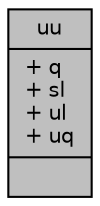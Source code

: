 digraph "uu"
{
 // LATEX_PDF_SIZE
  edge [fontname="Helvetica",fontsize="10",labelfontname="Helvetica",labelfontsize="10"];
  node [fontname="Helvetica",fontsize="10",shape=record];
  Node1 [label="{uu\n|+ q\l+ sl\l+ ul\l+ uq\l|}",height=0.2,width=0.4,color="black", fillcolor="grey75", style="filled", fontcolor="black",tooltip=" "];
}
